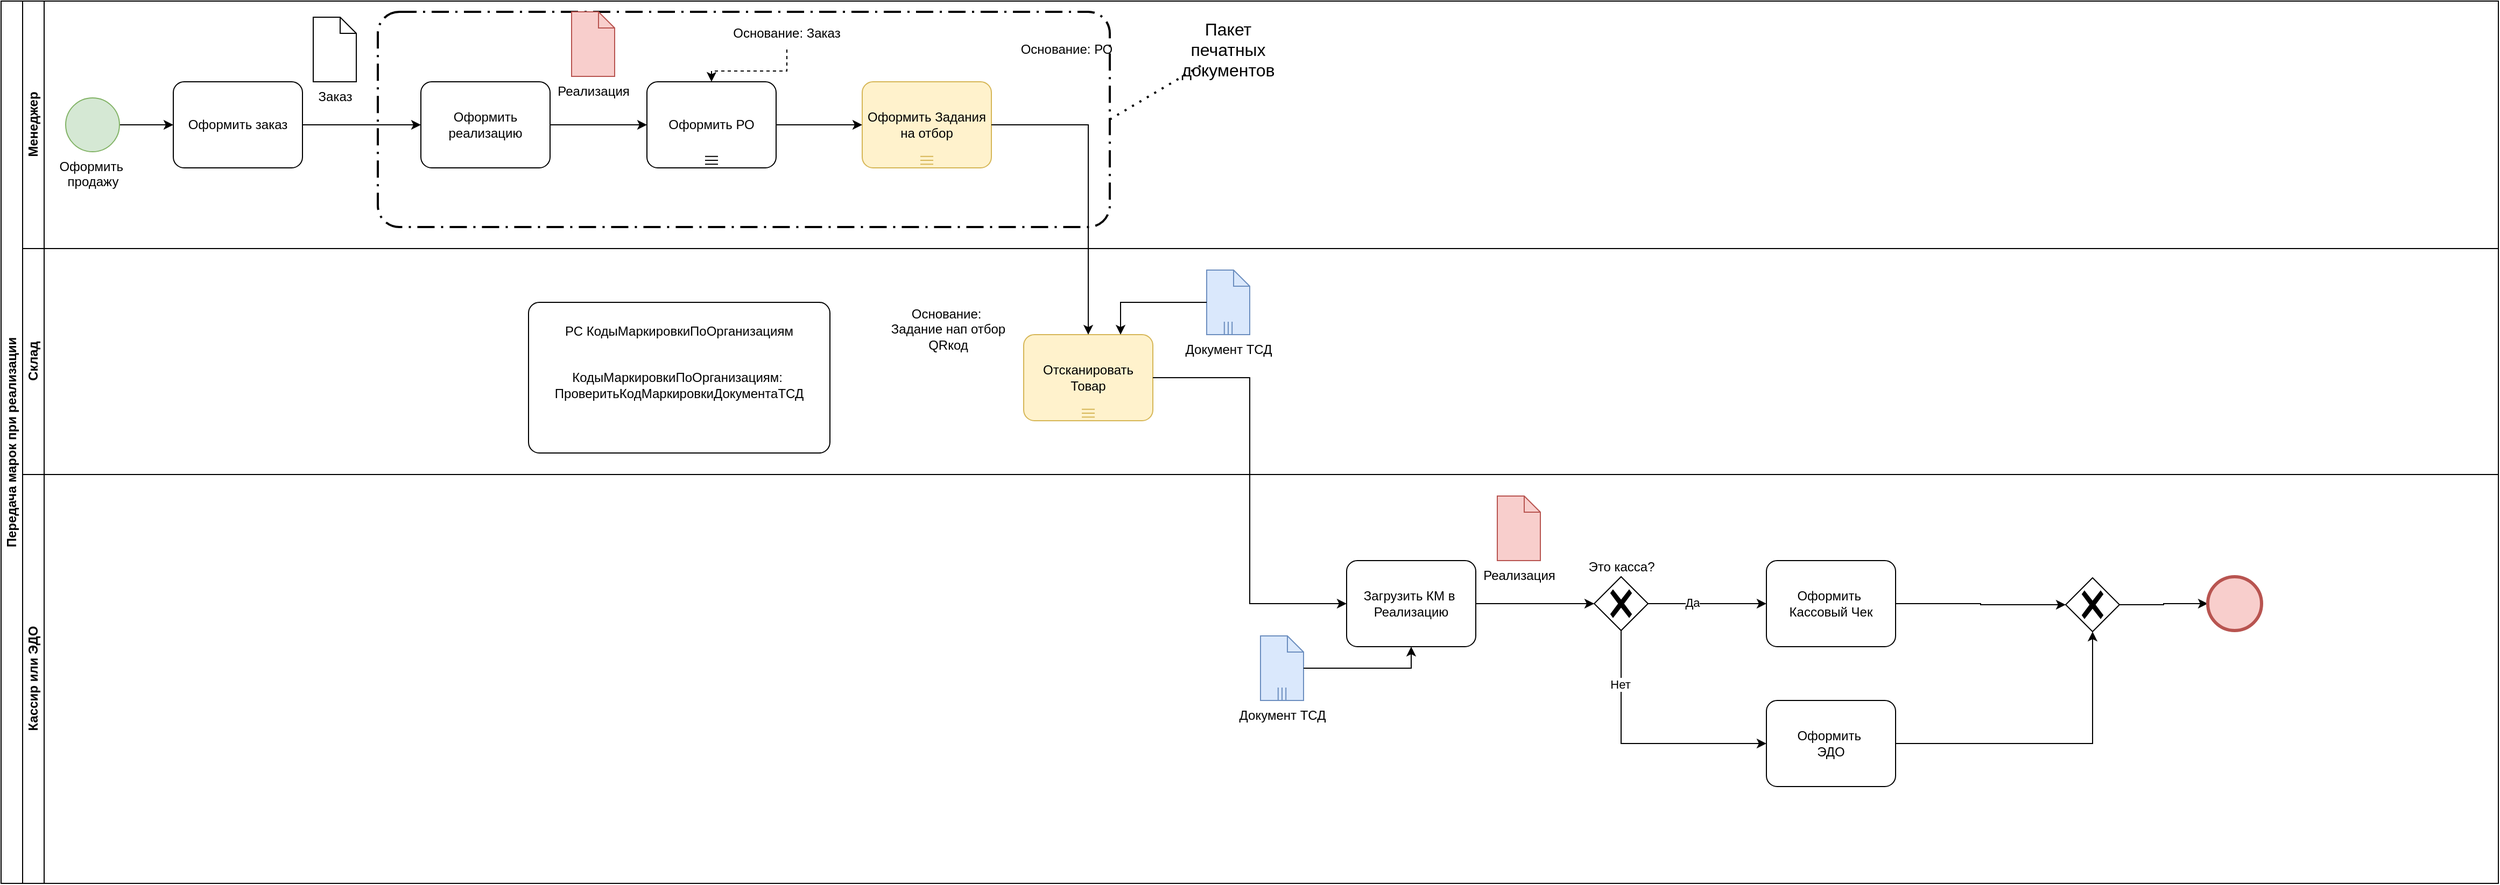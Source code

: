 <mxfile version="24.7.1" type="github">
  <diagram name="Страница — 1" id="FrOzfnuDUViRkgfFlDYj">
    <mxGraphModel dx="1991" dy="1109" grid="1" gridSize="10" guides="1" tooltips="1" connect="1" arrows="1" fold="1" page="1" pageScale="1" pageWidth="827" pageHeight="1169" math="0" shadow="0">
      <root>
        <mxCell id="0" />
        <mxCell id="1" parent="0" />
        <mxCell id="nKuNV-so5-oqQ7Wx8K_X-2" value="Передача марок при реализации" style="swimlane;html=1;childLayout=stackLayout;resizeParent=1;resizeParentMax=0;horizontal=0;startSize=20;horizontalStack=0;whiteSpace=wrap;" parent="1" vertex="1">
          <mxGeometry x="150" y="240" width="2320" height="820" as="geometry" />
        </mxCell>
        <mxCell id="nKuNV-so5-oqQ7Wx8K_X-3" value="Менеджер" style="swimlane;html=1;startSize=20;horizontal=0;" parent="nKuNV-so5-oqQ7Wx8K_X-2" vertex="1">
          <mxGeometry x="20" width="2300" height="230" as="geometry" />
        </mxCell>
        <mxCell id="nKuNV-so5-oqQ7Wx8K_X-55" value="" style="points=[[0.25,0,0],[0.5,0,0],[0.75,0,0],[1,0.25,0],[1,0.5,0],[1,0.75,0],[0.75,1,0],[0.5,1,0],[0.25,1,0],[0,0.75,0],[0,0.5,0],[0,0.25,0]];rounded=1;arcSize=10;dashed=1;fillColor=none;gradientColor=none;dashPattern=8 3 1 3;strokeWidth=2;whiteSpace=wrap;html=1;" parent="nKuNV-so5-oqQ7Wx8K_X-3" vertex="1">
          <mxGeometry x="330" y="10" width="680" height="200" as="geometry" />
        </mxCell>
        <mxCell id="nKuNV-so5-oqQ7Wx8K_X-9" style="edgeStyle=orthogonalEdgeStyle;rounded=0;orthogonalLoop=1;jettySize=auto;html=1;" parent="nKuNV-so5-oqQ7Wx8K_X-3" source="nKuNV-so5-oqQ7Wx8K_X-6" target="nKuNV-so5-oqQ7Wx8K_X-7" edge="1">
          <mxGeometry relative="1" as="geometry" />
        </mxCell>
        <mxCell id="nKuNV-so5-oqQ7Wx8K_X-6" value="Оформить&amp;nbsp;&lt;div&gt;продажу&lt;/div&gt;" style="points=[[0.145,0.145,0],[0.5,0,0],[0.855,0.145,0],[1,0.5,0],[0.855,0.855,0],[0.5,1,0],[0.145,0.855,0],[0,0.5,0]];shape=mxgraph.bpmn.event;html=1;verticalLabelPosition=bottom;labelBackgroundColor=#ffffff;verticalAlign=top;align=center;perimeter=ellipsePerimeter;outlineConnect=0;aspect=fixed;outline=standard;symbol=general;fillColor=#d5e8d4;strokeColor=#82b366;" parent="nKuNV-so5-oqQ7Wx8K_X-3" vertex="1">
          <mxGeometry x="40" y="90" width="50" height="50" as="geometry" />
        </mxCell>
        <mxCell id="nKuNV-so5-oqQ7Wx8K_X-12" style="edgeStyle=orthogonalEdgeStyle;rounded=0;orthogonalLoop=1;jettySize=auto;html=1;" parent="nKuNV-so5-oqQ7Wx8K_X-3" source="nKuNV-so5-oqQ7Wx8K_X-7" target="nKuNV-so5-oqQ7Wx8K_X-8" edge="1">
          <mxGeometry relative="1" as="geometry" />
        </mxCell>
        <mxCell id="nKuNV-so5-oqQ7Wx8K_X-7" value="Оформить заказ" style="points=[[0.25,0,0],[0.5,0,0],[0.75,0,0],[1,0.25,0],[1,0.5,0],[1,0.75,0],[0.75,1,0],[0.5,1,0],[0.25,1,0],[0,0.75,0],[0,0.5,0],[0,0.25,0]];shape=mxgraph.bpmn.task;whiteSpace=wrap;rectStyle=rounded;size=10;html=1;container=1;expand=0;collapsible=0;taskMarker=abstract;" parent="nKuNV-so5-oqQ7Wx8K_X-3" vertex="1">
          <mxGeometry x="140" y="75" width="120" height="80" as="geometry" />
        </mxCell>
        <mxCell id="nKuNV-so5-oqQ7Wx8K_X-8" value="Оформить реализацию" style="points=[[0.25,0,0],[0.5,0,0],[0.75,0,0],[1,0.25,0],[1,0.5,0],[1,0.75,0],[0.75,1,0],[0.5,1,0],[0.25,1,0],[0,0.75,0],[0,0.5,0],[0,0.25,0]];shape=mxgraph.bpmn.task;whiteSpace=wrap;rectStyle=rounded;size=10;html=1;container=1;expand=0;collapsible=0;taskMarker=abstract;" parent="nKuNV-so5-oqQ7Wx8K_X-3" vertex="1">
          <mxGeometry x="370" y="75" width="120" height="80" as="geometry" />
        </mxCell>
        <mxCell id="nKuNV-so5-oqQ7Wx8K_X-11" value="Заказ" style="shape=mxgraph.bpmn.data;labelPosition=center;verticalLabelPosition=bottom;align=center;verticalAlign=top;size=15;html=1;" parent="nKuNV-so5-oqQ7Wx8K_X-3" vertex="1">
          <mxGeometry x="270" y="15" width="40" height="60" as="geometry" />
        </mxCell>
        <mxCell id="nKuNV-so5-oqQ7Wx8K_X-13" value="Реализация" style="shape=mxgraph.bpmn.data;labelPosition=center;verticalLabelPosition=bottom;align=center;verticalAlign=top;size=15;html=1;fillColor=#f8cecc;strokeColor=#b85450;" parent="nKuNV-so5-oqQ7Wx8K_X-3" vertex="1">
          <mxGeometry x="510" y="10" width="40" height="60" as="geometry" />
        </mxCell>
        <mxCell id="nKuNV-so5-oqQ7Wx8K_X-22" value="Оформить РО" style="points=[[0.25,0,0],[0.5,0,0],[0.75,0,0],[1,0.25,0],[1,0.5,0],[1,0.75,0],[0.75,1,0],[0.5,1,0],[0.25,1,0],[0,0.75,0],[0,0.5,0],[0,0.25,0]];shape=mxgraph.bpmn.task;whiteSpace=wrap;rectStyle=rounded;size=10;html=1;container=1;expand=0;collapsible=0;taskMarker=abstract;isLoopMultiSeq=1;" parent="nKuNV-so5-oqQ7Wx8K_X-3" vertex="1">
          <mxGeometry x="580" y="75" width="120" height="80" as="geometry" />
        </mxCell>
        <mxCell id="nKuNV-so5-oqQ7Wx8K_X-17" style="edgeStyle=orthogonalEdgeStyle;rounded=0;orthogonalLoop=1;jettySize=auto;html=1;entryX=0;entryY=0.5;entryDx=0;entryDy=0;entryPerimeter=0;" parent="nKuNV-so5-oqQ7Wx8K_X-3" source="nKuNV-so5-oqQ7Wx8K_X-8" target="nKuNV-so5-oqQ7Wx8K_X-22" edge="1">
          <mxGeometry relative="1" as="geometry">
            <mxPoint x="570.0" y="345" as="targetPoint" />
          </mxGeometry>
        </mxCell>
        <mxCell id="nKuNV-so5-oqQ7Wx8K_X-23" value="Оформить Задания&lt;div&gt;на отбор&lt;/div&gt;" style="points=[[0.25,0,0],[0.5,0,0],[0.75,0,0],[1,0.25,0],[1,0.5,0],[1,0.75,0],[0.75,1,0],[0.5,1,0],[0.25,1,0],[0,0.75,0],[0,0.5,0],[0,0.25,0]];shape=mxgraph.bpmn.task;whiteSpace=wrap;rectStyle=rounded;size=10;html=1;container=1;expand=0;collapsible=0;taskMarker=abstract;isLoopMultiSeq=1;fillColor=#fff2cc;strokeColor=#d6b656;" parent="nKuNV-so5-oqQ7Wx8K_X-3" vertex="1">
          <mxGeometry x="780" y="75" width="120" height="80" as="geometry" />
        </mxCell>
        <mxCell id="nKuNV-so5-oqQ7Wx8K_X-24" style="edgeStyle=orthogonalEdgeStyle;rounded=0;orthogonalLoop=1;jettySize=auto;html=1;" parent="nKuNV-so5-oqQ7Wx8K_X-3" source="nKuNV-so5-oqQ7Wx8K_X-22" target="nKuNV-so5-oqQ7Wx8K_X-23" edge="1">
          <mxGeometry relative="1" as="geometry" />
        </mxCell>
        <mxCell id="nKuNV-so5-oqQ7Wx8K_X-20" value="Основание: Заказ" style="text;html=1;strokeColor=none;fillColor=none;align=center;verticalAlign=middle;whiteSpace=wrap;rounded=0;" parent="nKuNV-so5-oqQ7Wx8K_X-3" vertex="1">
          <mxGeometry x="650" y="15" width="120" height="30" as="geometry" />
        </mxCell>
        <mxCell id="nKuNV-so5-oqQ7Wx8K_X-21" style="edgeStyle=orthogonalEdgeStyle;rounded=0;orthogonalLoop=1;jettySize=auto;html=1;dashed=1;" parent="nKuNV-so5-oqQ7Wx8K_X-3" source="nKuNV-so5-oqQ7Wx8K_X-20" target="nKuNV-so5-oqQ7Wx8K_X-22" edge="1">
          <mxGeometry relative="1" as="geometry">
            <mxPoint x="630.0" y="305" as="targetPoint" />
          </mxGeometry>
        </mxCell>
        <mxCell id="nKuNV-so5-oqQ7Wx8K_X-33" value="Основание: РО" style="text;html=1;strokeColor=none;fillColor=none;align=center;verticalAlign=middle;whiteSpace=wrap;rounded=0;" parent="nKuNV-so5-oqQ7Wx8K_X-3" vertex="1">
          <mxGeometry x="910" y="30" width="120" height="30" as="geometry" />
        </mxCell>
        <mxCell id="nKuNV-so5-oqQ7Wx8K_X-56" value="Пакет печатных документов" style="text;html=1;strokeColor=none;fillColor=none;align=center;verticalAlign=middle;whiteSpace=wrap;rounded=0;fontSize=16;" parent="nKuNV-so5-oqQ7Wx8K_X-3" vertex="1">
          <mxGeometry x="1080" y="30" width="80" height="30" as="geometry" />
        </mxCell>
        <mxCell id="nKuNV-so5-oqQ7Wx8K_X-57" value="" style="endArrow=none;dashed=1;html=1;dashPattern=1 3;strokeWidth=2;rounded=0;exitX=1;exitY=0.5;exitDx=0;exitDy=0;exitPerimeter=0;" parent="nKuNV-so5-oqQ7Wx8K_X-3" source="nKuNV-so5-oqQ7Wx8K_X-55" target="nKuNV-so5-oqQ7Wx8K_X-56" edge="1">
          <mxGeometry width="50" height="50" relative="1" as="geometry">
            <mxPoint x="1060" y="520" as="sourcePoint" />
            <mxPoint x="1110" y="470" as="targetPoint" />
          </mxGeometry>
        </mxCell>
        <mxCell id="nKuNV-so5-oqQ7Wx8K_X-4" value="Склад" style="swimlane;html=1;startSize=20;horizontal=0;" parent="nKuNV-so5-oqQ7Wx8K_X-2" vertex="1">
          <mxGeometry x="20" y="230" width="2300" height="210" as="geometry" />
        </mxCell>
        <mxCell id="nKuNV-so5-oqQ7Wx8K_X-31" value="Отсканировать Товар" style="points=[[0.25,0,0],[0.5,0,0],[0.75,0,0],[1,0.25,0],[1,0.5,0],[1,0.75,0],[0.75,1,0],[0.5,1,0],[0.25,1,0],[0,0.75,0],[0,0.5,0],[0,0.25,0]];shape=mxgraph.bpmn.task;whiteSpace=wrap;rectStyle=rounded;size=10;html=1;container=1;expand=0;collapsible=0;taskMarker=abstract;isLoopMultiSeq=1;fillColor=#fff2cc;strokeColor=#d6b656;" parent="nKuNV-so5-oqQ7Wx8K_X-4" vertex="1">
          <mxGeometry x="930" y="80" width="120" height="80" as="geometry" />
        </mxCell>
        <mxCell id="nKuNV-so5-oqQ7Wx8K_X-34" value="Основание:&amp;nbsp;&lt;div&gt;Задание нап отбор&lt;/div&gt;&lt;div&gt;QRкод&lt;/div&gt;" style="text;html=1;strokeColor=none;fillColor=none;align=center;verticalAlign=middle;whiteSpace=wrap;rounded=0;" parent="nKuNV-so5-oqQ7Wx8K_X-4" vertex="1">
          <mxGeometry x="800" y="20" width="120" height="110" as="geometry" />
        </mxCell>
        <mxCell id="nKuNV-so5-oqQ7Wx8K_X-35" value="Документ ТСД" style="shape=mxgraph.bpmn.data;labelPosition=center;verticalLabelPosition=bottom;align=center;verticalAlign=top;size=15;html=1;bpmnTransferType=none;isCollection=1;fillColor=#dae8fc;strokeColor=#6c8ebf;" parent="nKuNV-so5-oqQ7Wx8K_X-4" vertex="1">
          <mxGeometry x="1100" y="20" width="40" height="60" as="geometry" />
        </mxCell>
        <mxCell id="nKuNV-so5-oqQ7Wx8K_X-36" style="edgeStyle=orthogonalEdgeStyle;rounded=0;orthogonalLoop=1;jettySize=auto;html=1;entryX=0.75;entryY=0;entryDx=0;entryDy=0;entryPerimeter=0;" parent="nKuNV-so5-oqQ7Wx8K_X-4" source="nKuNV-so5-oqQ7Wx8K_X-35" target="nKuNV-so5-oqQ7Wx8K_X-31" edge="1">
          <mxGeometry relative="1" as="geometry" />
        </mxCell>
        <mxCell id="nKuNV-so5-oqQ7Wx8K_X-60" value="РС КодыМаркировкиПоОрганизациям&lt;div&gt;&lt;br&gt;&lt;/div&gt;&lt;div&gt;&lt;br&gt;&lt;/div&gt;&lt;div&gt;КодыМаркировкиПоОрганизациям:&amp;nbsp;&lt;/div&gt;&lt;div&gt;ПроверитьКодМаркировкиДокументаТСД&lt;br&gt;&lt;/div&gt;&lt;div&gt;&lt;br&gt;&lt;/div&gt;&lt;div&gt;&lt;br&gt;&lt;/div&gt;" style="points=[[0.25,0,0],[0.5,0,0],[0.75,0,0],[1,0.25,0],[1,0.5,0],[1,0.75,0],[0.75,1,0],[0.5,1,0],[0.25,1,0],[0,0.75,0],[0,0.5,0],[0,0.25,0]];shape=mxgraph.bpmn.task;whiteSpace=wrap;rectStyle=rounded;size=10;html=1;container=1;expand=0;collapsible=0;taskMarker=abstract;" parent="nKuNV-so5-oqQ7Wx8K_X-4" vertex="1">
          <mxGeometry x="470" y="50" width="280" height="140" as="geometry" />
        </mxCell>
        <mxCell id="nKuNV-so5-oqQ7Wx8K_X-5" value="Кассир или ЭДО" style="swimlane;html=1;startSize=20;horizontal=0;" parent="nKuNV-so5-oqQ7Wx8K_X-2" vertex="1">
          <mxGeometry x="20" y="440" width="2300" height="380" as="geometry" />
        </mxCell>
        <mxCell id="nKuNV-so5-oqQ7Wx8K_X-42" style="edgeStyle=orthogonalEdgeStyle;rounded=0;orthogonalLoop=1;jettySize=auto;html=1;" parent="nKuNV-so5-oqQ7Wx8K_X-5" source="nKuNV-so5-oqQ7Wx8K_X-38" target="nKuNV-so5-oqQ7Wx8K_X-41" edge="1">
          <mxGeometry relative="1" as="geometry" />
        </mxCell>
        <mxCell id="nKuNV-so5-oqQ7Wx8K_X-38" value="Загрузить КМ в&amp;nbsp;&lt;div&gt;Реализацию&lt;/div&gt;" style="points=[[0.25,0,0],[0.5,0,0],[0.75,0,0],[1,0.25,0],[1,0.5,0],[1,0.75,0],[0.75,1,0],[0.5,1,0],[0.25,1,0],[0,0.75,0],[0,0.5,0],[0,0.25,0]];shape=mxgraph.bpmn.task;whiteSpace=wrap;rectStyle=rounded;size=10;html=1;container=1;expand=0;collapsible=0;taskMarker=abstract;" parent="nKuNV-so5-oqQ7Wx8K_X-5" vertex="1">
          <mxGeometry x="1230" y="80" width="120" height="80" as="geometry" />
        </mxCell>
        <mxCell id="nKuNV-so5-oqQ7Wx8K_X-39" value="Реализация" style="shape=mxgraph.bpmn.data;labelPosition=center;verticalLabelPosition=bottom;align=center;verticalAlign=top;size=15;html=1;fillColor=#f8cecc;strokeColor=#b85450;" parent="nKuNV-so5-oqQ7Wx8K_X-5" vertex="1">
          <mxGeometry x="1370" y="20" width="40" height="60" as="geometry" />
        </mxCell>
        <mxCell id="nKuNV-so5-oqQ7Wx8K_X-44" style="edgeStyle=orthogonalEdgeStyle;rounded=0;orthogonalLoop=1;jettySize=auto;html=1;" parent="nKuNV-so5-oqQ7Wx8K_X-5" source="nKuNV-so5-oqQ7Wx8K_X-41" target="nKuNV-so5-oqQ7Wx8K_X-43" edge="1">
          <mxGeometry relative="1" as="geometry" />
        </mxCell>
        <mxCell id="nKuNV-so5-oqQ7Wx8K_X-45" value="Да" style="edgeLabel;html=1;align=center;verticalAlign=middle;resizable=0;points=[];" parent="nKuNV-so5-oqQ7Wx8K_X-44" vertex="1" connectable="0">
          <mxGeometry x="-0.251" y="1" relative="1" as="geometry">
            <mxPoint as="offset" />
          </mxGeometry>
        </mxCell>
        <mxCell id="nKuNV-so5-oqQ7Wx8K_X-41" value="Это касса?" style="points=[[0.25,0.25,0],[0.5,0,0],[0.75,0.25,0],[1,0.5,0],[0.75,0.75,0],[0.5,1,0],[0.25,0.75,0],[0,0.5,0]];shape=mxgraph.bpmn.gateway2;html=1;verticalLabelPosition=top;labelBackgroundColor=#ffffff;verticalAlign=bottom;align=center;perimeter=rhombusPerimeter;outlineConnect=0;outline=none;symbol=none;gwType=exclusive;labelPosition=center;" parent="nKuNV-so5-oqQ7Wx8K_X-5" vertex="1">
          <mxGeometry x="1460" y="95" width="50" height="50" as="geometry" />
        </mxCell>
        <mxCell id="nKuNV-so5-oqQ7Wx8K_X-43" value="Оформить&amp;nbsp;&lt;div&gt;Кассовый Чек&lt;/div&gt;" style="points=[[0.25,0,0],[0.5,0,0],[0.75,0,0],[1,0.25,0],[1,0.5,0],[1,0.75,0],[0.75,1,0],[0.5,1,0],[0.25,1,0],[0,0.75,0],[0,0.5,0],[0,0.25,0]];shape=mxgraph.bpmn.task;whiteSpace=wrap;rectStyle=rounded;size=10;html=1;container=1;expand=0;collapsible=0;taskMarker=abstract;" parent="nKuNV-so5-oqQ7Wx8K_X-5" vertex="1">
          <mxGeometry x="1620" y="80" width="120" height="80" as="geometry" />
        </mxCell>
        <mxCell id="nKuNV-so5-oqQ7Wx8K_X-46" value="Оформить&amp;nbsp;&lt;div&gt;ЭДО&lt;/div&gt;" style="points=[[0.25,0,0],[0.5,0,0],[0.75,0,0],[1,0.25,0],[1,0.5,0],[1,0.75,0],[0.75,1,0],[0.5,1,0],[0.25,1,0],[0,0.75,0],[0,0.5,0],[0,0.25,0]];shape=mxgraph.bpmn.task;whiteSpace=wrap;rectStyle=rounded;size=10;html=1;container=1;expand=0;collapsible=0;taskMarker=abstract;" parent="nKuNV-so5-oqQ7Wx8K_X-5" vertex="1">
          <mxGeometry x="1620" y="210" width="120" height="80" as="geometry" />
        </mxCell>
        <mxCell id="nKuNV-so5-oqQ7Wx8K_X-47" style="edgeStyle=orthogonalEdgeStyle;rounded=0;orthogonalLoop=1;jettySize=auto;html=1;entryX=0;entryY=0.5;entryDx=0;entryDy=0;entryPerimeter=0;" parent="nKuNV-so5-oqQ7Wx8K_X-5" source="nKuNV-so5-oqQ7Wx8K_X-41" target="nKuNV-so5-oqQ7Wx8K_X-46" edge="1">
          <mxGeometry relative="1" as="geometry">
            <Array as="points">
              <mxPoint x="1485" y="250" />
            </Array>
          </mxGeometry>
        </mxCell>
        <mxCell id="nKuNV-so5-oqQ7Wx8K_X-48" value="Нет" style="edgeLabel;html=1;align=center;verticalAlign=middle;resizable=0;points=[];" parent="nKuNV-so5-oqQ7Wx8K_X-47" vertex="1" connectable="0">
          <mxGeometry x="-0.588" y="-1" relative="1" as="geometry">
            <mxPoint as="offset" />
          </mxGeometry>
        </mxCell>
        <mxCell id="nKuNV-so5-oqQ7Wx8K_X-53" style="edgeStyle=orthogonalEdgeStyle;rounded=0;orthogonalLoop=1;jettySize=auto;html=1;" parent="nKuNV-so5-oqQ7Wx8K_X-5" source="nKuNV-so5-oqQ7Wx8K_X-49" target="nKuNV-so5-oqQ7Wx8K_X-52" edge="1">
          <mxGeometry relative="1" as="geometry" />
        </mxCell>
        <mxCell id="nKuNV-so5-oqQ7Wx8K_X-49" value="" style="points=[[0.25,0.25,0],[0.5,0,0],[0.75,0.25,0],[1,0.5,0],[0.75,0.75,0],[0.5,1,0],[0.25,0.75,0],[0,0.5,0]];shape=mxgraph.bpmn.gateway2;html=1;verticalLabelPosition=bottom;labelBackgroundColor=#ffffff;verticalAlign=top;align=center;perimeter=rhombusPerimeter;outlineConnect=0;outline=none;symbol=none;gwType=exclusive;" parent="nKuNV-so5-oqQ7Wx8K_X-5" vertex="1">
          <mxGeometry x="1898" y="96" width="50" height="50" as="geometry" />
        </mxCell>
        <mxCell id="nKuNV-so5-oqQ7Wx8K_X-50" style="edgeStyle=orthogonalEdgeStyle;rounded=0;orthogonalLoop=1;jettySize=auto;html=1;entryX=0.5;entryY=1;entryDx=0;entryDy=0;entryPerimeter=0;" parent="nKuNV-so5-oqQ7Wx8K_X-5" source="nKuNV-so5-oqQ7Wx8K_X-46" target="nKuNV-so5-oqQ7Wx8K_X-49" edge="1">
          <mxGeometry relative="1" as="geometry" />
        </mxCell>
        <mxCell id="nKuNV-so5-oqQ7Wx8K_X-51" style="edgeStyle=orthogonalEdgeStyle;rounded=0;orthogonalLoop=1;jettySize=auto;html=1;entryX=0;entryY=0.5;entryDx=0;entryDy=0;entryPerimeter=0;" parent="nKuNV-so5-oqQ7Wx8K_X-5" source="nKuNV-so5-oqQ7Wx8K_X-43" target="nKuNV-so5-oqQ7Wx8K_X-49" edge="1">
          <mxGeometry relative="1" as="geometry" />
        </mxCell>
        <mxCell id="nKuNV-so5-oqQ7Wx8K_X-52" value="" style="points=[[0.145,0.145,0],[0.5,0,0],[0.855,0.145,0],[1,0.5,0],[0.855,0.855,0],[0.5,1,0],[0.145,0.855,0],[0,0.5,0]];shape=mxgraph.bpmn.event;html=1;verticalLabelPosition=bottom;labelBackgroundColor=#ffffff;verticalAlign=top;align=center;perimeter=ellipsePerimeter;outlineConnect=0;aspect=fixed;outline=end;symbol=terminate2;fillColor=#f8cecc;strokeColor=#b85450;" parent="nKuNV-so5-oqQ7Wx8K_X-5" vertex="1">
          <mxGeometry x="2030" y="95" width="50" height="50" as="geometry" />
        </mxCell>
        <mxCell id="nKuNV-so5-oqQ7Wx8K_X-58" value="Документ ТСД" style="shape=mxgraph.bpmn.data;labelPosition=center;verticalLabelPosition=bottom;align=center;verticalAlign=top;size=15;html=1;bpmnTransferType=none;isCollection=1;fillColor=#dae8fc;strokeColor=#6c8ebf;" parent="nKuNV-so5-oqQ7Wx8K_X-5" vertex="1">
          <mxGeometry x="1150" y="150" width="40" height="60" as="geometry" />
        </mxCell>
        <mxCell id="nKuNV-so5-oqQ7Wx8K_X-59" style="edgeStyle=orthogonalEdgeStyle;rounded=0;orthogonalLoop=1;jettySize=auto;html=1;entryX=0.5;entryY=1;entryDx=0;entryDy=0;entryPerimeter=0;" parent="nKuNV-so5-oqQ7Wx8K_X-5" source="nKuNV-so5-oqQ7Wx8K_X-58" target="nKuNV-so5-oqQ7Wx8K_X-38" edge="1">
          <mxGeometry relative="1" as="geometry" />
        </mxCell>
        <mxCell id="nKuNV-so5-oqQ7Wx8K_X-37" style="edgeStyle=orthogonalEdgeStyle;rounded=0;orthogonalLoop=1;jettySize=auto;html=1;entryX=0;entryY=0.5;entryDx=0;entryDy=0;entryPerimeter=0;" parent="nKuNV-so5-oqQ7Wx8K_X-2" source="nKuNV-so5-oqQ7Wx8K_X-31" target="nKuNV-so5-oqQ7Wx8K_X-38" edge="1">
          <mxGeometry relative="1" as="geometry">
            <mxPoint x="1205" y="560" as="targetPoint" />
          </mxGeometry>
        </mxCell>
        <mxCell id="nKuNV-so5-oqQ7Wx8K_X-32" style="edgeStyle=orthogonalEdgeStyle;rounded=0;orthogonalLoop=1;jettySize=auto;html=1;" parent="nKuNV-so5-oqQ7Wx8K_X-2" source="nKuNV-so5-oqQ7Wx8K_X-23" target="nKuNV-so5-oqQ7Wx8K_X-31" edge="1">
          <mxGeometry relative="1" as="geometry" />
        </mxCell>
      </root>
    </mxGraphModel>
  </diagram>
</mxfile>
